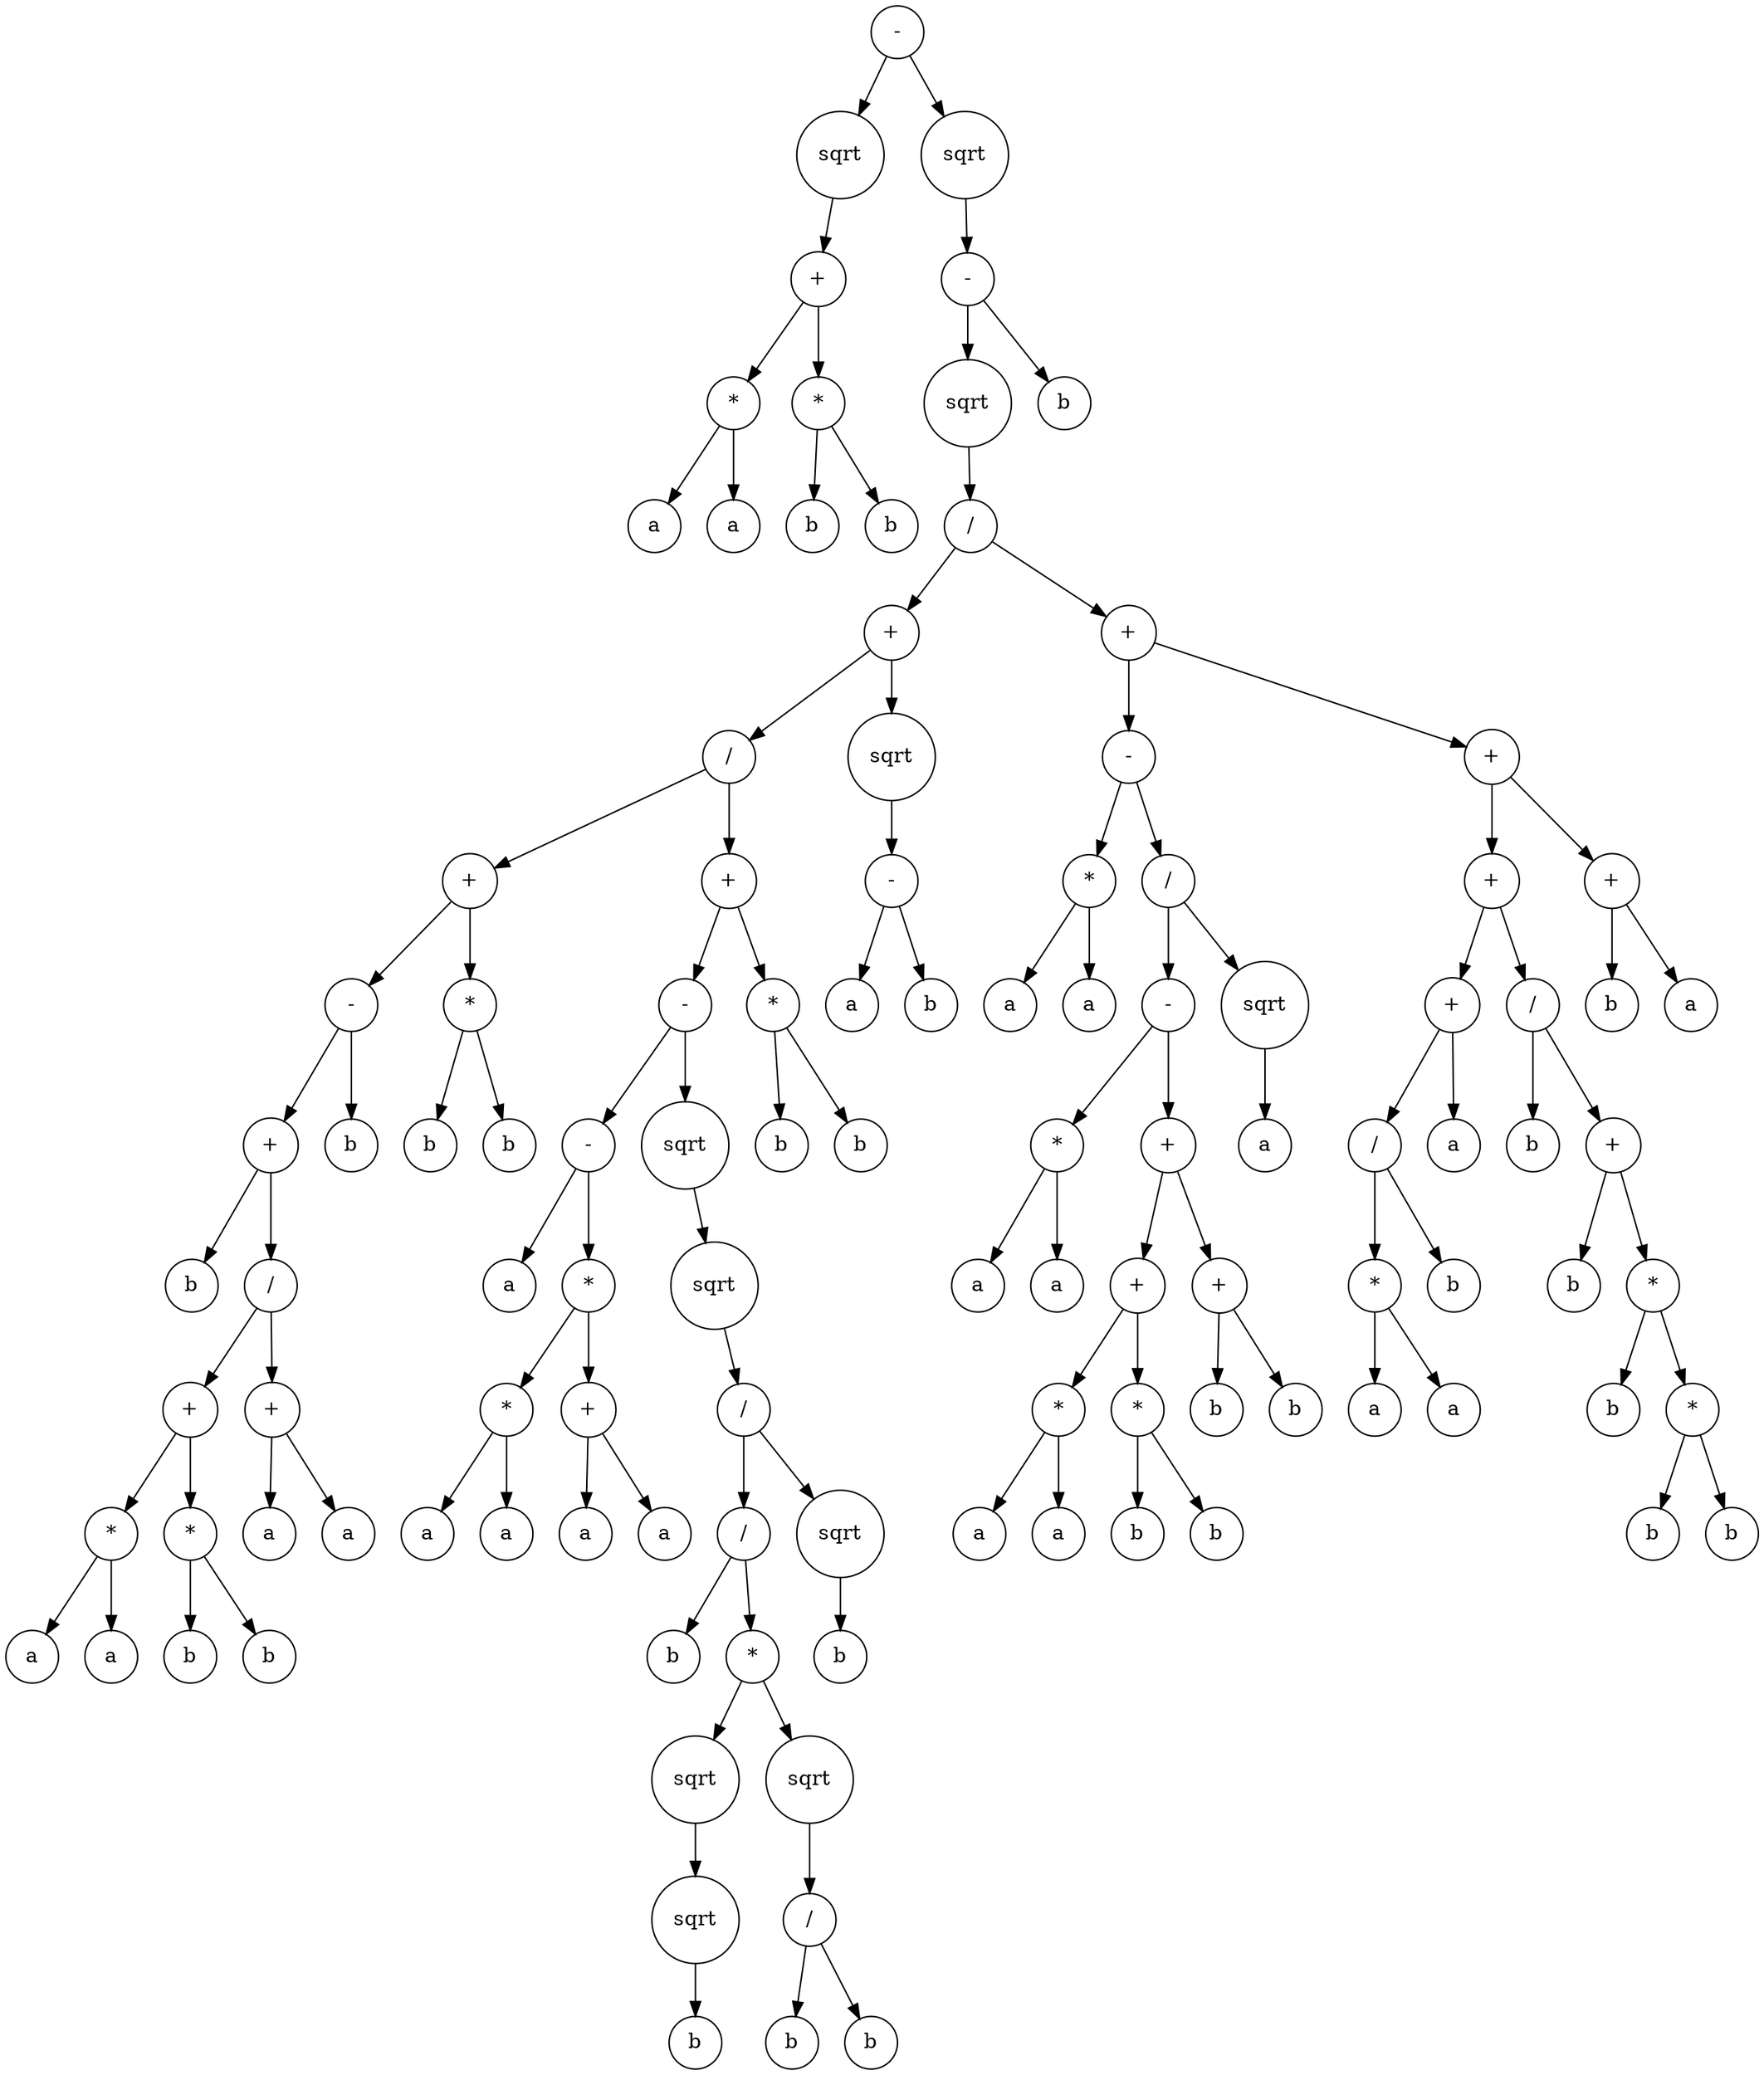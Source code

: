 digraph g {
graph [ordering=out];
node [shape=circle];
n[label = "-"];
n0[label = "sqrt"];
n00[label = "+"];
n000[label = "*"];
n0000[label = "a"];
n000 -> n0000;
n0001[label = "a"];
n000 -> n0001;
n00 -> n000;
n001[label = "*"];
n0010[label = "b"];
n001 -> n0010;
n0011[label = "b"];
n001 -> n0011;
n00 -> n001;
n0 -> n00;
n -> n0;
n1[label = "sqrt"];
n10[label = "-"];
n100[label = "sqrt"];
n1000[label = "/"];
n10000[label = "+"];
n100000[label = "/"];
n1000000[label = "+"];
n10000000[label = "-"];
n100000000[label = "+"];
n1000000000[label = "b"];
n100000000 -> n1000000000;
n1000000001[label = "/"];
n10000000010[label = "+"];
n100000000100[label = "*"];
n1000000001000[label = "a"];
n100000000100 -> n1000000001000;
n1000000001001[label = "a"];
n100000000100 -> n1000000001001;
n10000000010 -> n100000000100;
n100000000101[label = "*"];
n1000000001010[label = "b"];
n100000000101 -> n1000000001010;
n1000000001011[label = "b"];
n100000000101 -> n1000000001011;
n10000000010 -> n100000000101;
n1000000001 -> n10000000010;
n10000000011[label = "+"];
n100000000110[label = "a"];
n10000000011 -> n100000000110;
n100000000111[label = "a"];
n10000000011 -> n100000000111;
n1000000001 -> n10000000011;
n100000000 -> n1000000001;
n10000000 -> n100000000;
n100000001[label = "b"];
n10000000 -> n100000001;
n1000000 -> n10000000;
n10000001[label = "*"];
n100000010[label = "b"];
n10000001 -> n100000010;
n100000011[label = "b"];
n10000001 -> n100000011;
n1000000 -> n10000001;
n100000 -> n1000000;
n1000001[label = "+"];
n10000010[label = "-"];
n100000100[label = "-"];
n1000001000[label = "a"];
n100000100 -> n1000001000;
n1000001001[label = "*"];
n10000010010[label = "*"];
n100000100100[label = "a"];
n10000010010 -> n100000100100;
n100000100101[label = "a"];
n10000010010 -> n100000100101;
n1000001001 -> n10000010010;
n10000010011[label = "+"];
n100000100110[label = "a"];
n10000010011 -> n100000100110;
n100000100111[label = "a"];
n10000010011 -> n100000100111;
n1000001001 -> n10000010011;
n100000100 -> n1000001001;
n10000010 -> n100000100;
n100000101[label = "sqrt"];
n1000001010[label = "sqrt"];
n10000010100[label = "/"];
n100000101000[label = "/"];
n1000001010000[label = "b"];
n100000101000 -> n1000001010000;
n1000001010001[label = "*"];
n10000010100010[label = "sqrt"];
n100000101000100[label = "sqrt"];
n1000001010001000[label = "b"];
n100000101000100 -> n1000001010001000;
n10000010100010 -> n100000101000100;
n1000001010001 -> n10000010100010;
n10000010100011[label = "sqrt"];
n100000101000110[label = "/"];
n1000001010001100[label = "b"];
n100000101000110 -> n1000001010001100;
n1000001010001101[label = "b"];
n100000101000110 -> n1000001010001101;
n10000010100011 -> n100000101000110;
n1000001010001 -> n10000010100011;
n100000101000 -> n1000001010001;
n10000010100 -> n100000101000;
n100000101001[label = "sqrt"];
n1000001010010[label = "b"];
n100000101001 -> n1000001010010;
n10000010100 -> n100000101001;
n1000001010 -> n10000010100;
n100000101 -> n1000001010;
n10000010 -> n100000101;
n1000001 -> n10000010;
n10000011[label = "*"];
n100000110[label = "b"];
n10000011 -> n100000110;
n100000111[label = "b"];
n10000011 -> n100000111;
n1000001 -> n10000011;
n100000 -> n1000001;
n10000 -> n100000;
n100001[label = "sqrt"];
n1000010[label = "-"];
n10000100[label = "a"];
n1000010 -> n10000100;
n10000101[label = "b"];
n1000010 -> n10000101;
n100001 -> n1000010;
n10000 -> n100001;
n1000 -> n10000;
n10001[label = "+"];
n100010[label = "-"];
n1000100[label = "*"];
n10001000[label = "a"];
n1000100 -> n10001000;
n10001001[label = "a"];
n1000100 -> n10001001;
n100010 -> n1000100;
n1000101[label = "/"];
n10001010[label = "-"];
n100010100[label = "*"];
n1000101000[label = "a"];
n100010100 -> n1000101000;
n1000101001[label = "a"];
n100010100 -> n1000101001;
n10001010 -> n100010100;
n100010101[label = "+"];
n1000101010[label = "+"];
n10001010100[label = "*"];
n100010101000[label = "a"];
n10001010100 -> n100010101000;
n100010101001[label = "a"];
n10001010100 -> n100010101001;
n1000101010 -> n10001010100;
n10001010101[label = "*"];
n100010101010[label = "b"];
n10001010101 -> n100010101010;
n100010101011[label = "b"];
n10001010101 -> n100010101011;
n1000101010 -> n10001010101;
n100010101 -> n1000101010;
n1000101011[label = "+"];
n10001010110[label = "b"];
n1000101011 -> n10001010110;
n10001010111[label = "b"];
n1000101011 -> n10001010111;
n100010101 -> n1000101011;
n10001010 -> n100010101;
n1000101 -> n10001010;
n10001011[label = "sqrt"];
n100010110[label = "a"];
n10001011 -> n100010110;
n1000101 -> n10001011;
n100010 -> n1000101;
n10001 -> n100010;
n100011[label = "+"];
n1000110[label = "+"];
n10001100[label = "+"];
n100011000[label = "/"];
n1000110000[label = "*"];
n10001100000[label = "a"];
n1000110000 -> n10001100000;
n10001100001[label = "a"];
n1000110000 -> n10001100001;
n100011000 -> n1000110000;
n1000110001[label = "b"];
n100011000 -> n1000110001;
n10001100 -> n100011000;
n100011001[label = "a"];
n10001100 -> n100011001;
n1000110 -> n10001100;
n10001101[label = "/"];
n100011010[label = "b"];
n10001101 -> n100011010;
n100011011[label = "+"];
n1000110110[label = "b"];
n100011011 -> n1000110110;
n1000110111[label = "*"];
n10001101110[label = "b"];
n1000110111 -> n10001101110;
n10001101111[label = "*"];
n100011011110[label = "b"];
n10001101111 -> n100011011110;
n100011011111[label = "b"];
n10001101111 -> n100011011111;
n1000110111 -> n10001101111;
n100011011 -> n1000110111;
n10001101 -> n100011011;
n1000110 -> n10001101;
n100011 -> n1000110;
n1000111[label = "+"];
n10001110[label = "b"];
n1000111 -> n10001110;
n10001111[label = "a"];
n1000111 -> n10001111;
n100011 -> n1000111;
n10001 -> n100011;
n1000 -> n10001;
n100 -> n1000;
n10 -> n100;
n101[label = "b"];
n10 -> n101;
n1 -> n10;
n -> n1;
}
